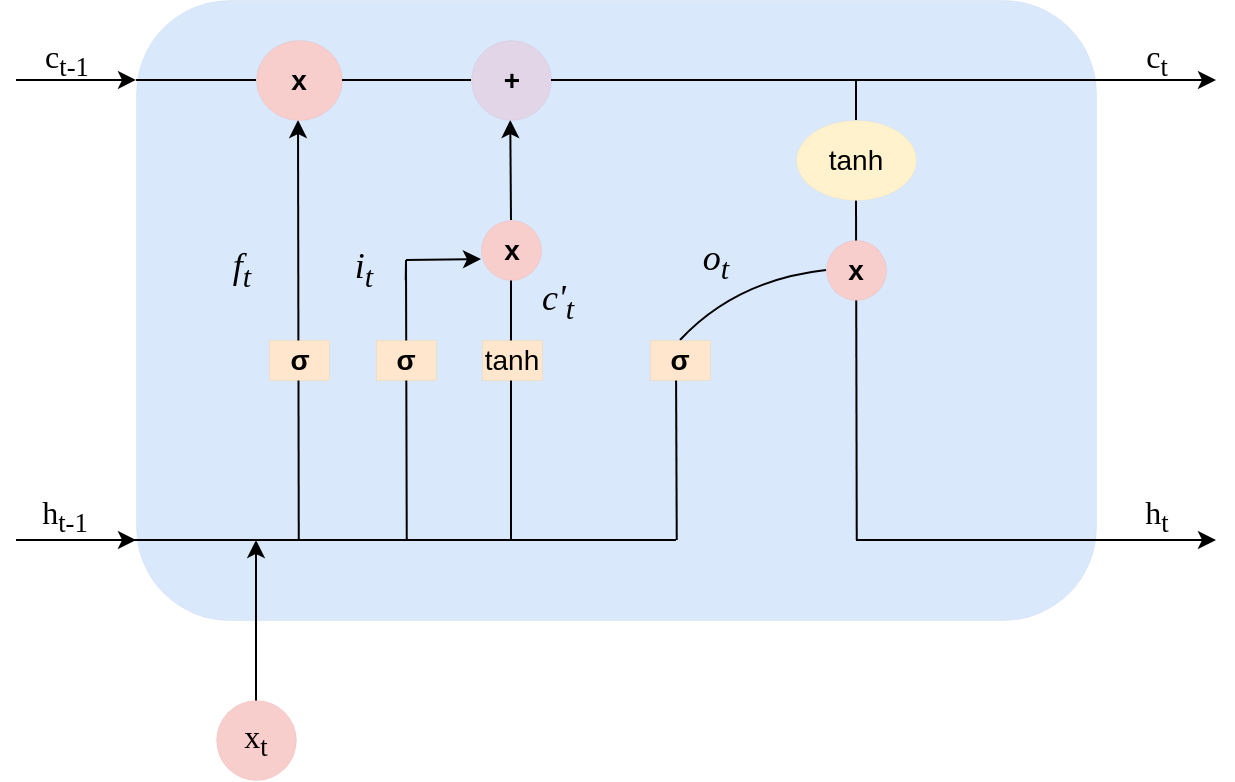 <mxfile version="21.0.6" type="github">
  <diagram name="第 1 页" id="YQxbBs0BbiNEOquYL5x5">
    <mxGraphModel dx="1050" dy="587" grid="1" gridSize="10" guides="1" tooltips="1" connect="1" arrows="1" fold="1" page="1" pageScale="1" pageWidth="827" pageHeight="1169" math="0" shadow="0">
      <root>
        <mxCell id="0" />
        <mxCell id="1" parent="0" />
        <mxCell id="z6qCDHoe-iHTmkbMnSen-1" value="" style="rounded=1;whiteSpace=wrap;html=1;fillColor=#dae8fc;strokeColor=#6c8ebf;strokeWidth=0;" vertex="1" parent="1">
          <mxGeometry x="111" y="380" width="480" height="310" as="geometry" />
        </mxCell>
        <mxCell id="z6qCDHoe-iHTmkbMnSen-2" value="" style="endArrow=classic;html=1;rounded=0;" edge="1" parent="z6qCDHoe-iHTmkbMnSen-1">
          <mxGeometry width="50" height="50" relative="1" as="geometry">
            <mxPoint x="81.38" y="270" as="sourcePoint" />
            <mxPoint x="81.005" y="60" as="targetPoint" />
          </mxGeometry>
        </mxCell>
        <mxCell id="z6qCDHoe-iHTmkbMnSen-3" value="" style="endArrow=classic;html=1;rounded=0;startArrow=none;" edge="1" parent="z6qCDHoe-iHTmkbMnSen-1" source="z6qCDHoe-iHTmkbMnSen-5">
          <mxGeometry width="50" height="50" relative="1" as="geometry">
            <mxPoint x="187.5" y="270" as="sourcePoint" />
            <mxPoint x="187.125" y="60" as="targetPoint" />
          </mxGeometry>
        </mxCell>
        <mxCell id="z6qCDHoe-iHTmkbMnSen-4" value="" style="endArrow=none;html=1;rounded=0;" edge="1" parent="z6qCDHoe-iHTmkbMnSen-1" target="z6qCDHoe-iHTmkbMnSen-5">
          <mxGeometry width="50" height="50" relative="1" as="geometry">
            <mxPoint x="187.5" y="270" as="sourcePoint" />
            <mxPoint x="262.125" y="270" as="targetPoint" />
          </mxGeometry>
        </mxCell>
        <mxCell id="z6qCDHoe-iHTmkbMnSen-5" value="&lt;font style=&quot;font-size: 14px;&quot;&gt;&lt;b&gt;x&lt;/b&gt;&lt;/font&gt;" style="ellipse;whiteSpace=wrap;html=1;aspect=fixed;fillColor=#f8cecc;strokeColor=#b85450;strokeWidth=0;" vertex="1" parent="z6qCDHoe-iHTmkbMnSen-1">
          <mxGeometry x="172.5" y="110" width="30" height="30" as="geometry" />
        </mxCell>
        <mxCell id="z6qCDHoe-iHTmkbMnSen-6" value="" style="endArrow=none;html=1;rounded=0;entryX=0.281;entryY=0.452;entryDx=0;entryDy=0;entryPerimeter=0;endFill=0;" edge="1" parent="z6qCDHoe-iHTmkbMnSen-1" target="z6qCDHoe-iHTmkbMnSen-1">
          <mxGeometry width="50" height="50" relative="1" as="geometry">
            <mxPoint x="135.375" y="270" as="sourcePoint" />
            <mxPoint x="135" y="190" as="targetPoint" />
            <Array as="points">
              <mxPoint x="135" y="130" />
            </Array>
          </mxGeometry>
        </mxCell>
        <mxCell id="z6qCDHoe-iHTmkbMnSen-7" value="" style="endArrow=classic;html=1;rounded=0;" edge="1" parent="z6qCDHoe-iHTmkbMnSen-1">
          <mxGeometry width="50" height="50" relative="1" as="geometry">
            <mxPoint x="135" y="130" as="sourcePoint" />
            <mxPoint x="172.5" y="129.5" as="targetPoint" />
          </mxGeometry>
        </mxCell>
        <mxCell id="z6qCDHoe-iHTmkbMnSen-8" value="" style="endArrow=none;html=1;rounded=0;endFill=0;" edge="1" parent="z6qCDHoe-iHTmkbMnSen-1">
          <mxGeometry width="50" height="50" relative="1" as="geometry">
            <mxPoint x="270.375" y="270" as="sourcePoint" />
            <mxPoint x="270" y="180" as="targetPoint" />
            <Array as="points" />
          </mxGeometry>
        </mxCell>
        <mxCell id="z6qCDHoe-iHTmkbMnSen-9" value="" style="endArrow=none;html=1;rounded=0;endFill=0;entryX=0.75;entryY=0.323;entryDx=0;entryDy=0;entryPerimeter=0;" edge="1" parent="z6qCDHoe-iHTmkbMnSen-1" target="z6qCDHoe-iHTmkbMnSen-1">
          <mxGeometry width="50" height="50" relative="1" as="geometry">
            <mxPoint x="360.375" y="270" as="sourcePoint" />
            <mxPoint x="360" y="180" as="targetPoint" />
            <Array as="points" />
          </mxGeometry>
        </mxCell>
        <mxCell id="z6qCDHoe-iHTmkbMnSen-10" value="&lt;font style=&quot;font-size: 14px;&quot;&gt;tanh&lt;/font&gt;" style="ellipse;whiteSpace=wrap;html=1;fillColor=#fff2cc;strokeColor=#d6b656;strokeWidth=0;" vertex="1" parent="z6qCDHoe-iHTmkbMnSen-1">
          <mxGeometry x="330" y="60" width="60" height="40" as="geometry" />
        </mxCell>
        <mxCell id="z6qCDHoe-iHTmkbMnSen-11" value="" style="endArrow=none;html=1;curved=1;entryX=0;entryY=0.5;entryDx=0;entryDy=0;exitX=0.5;exitY=0;exitDx=0;exitDy=0;" edge="1" parent="z6qCDHoe-iHTmkbMnSen-1" source="z6qCDHoe-iHTmkbMnSen-19" target="z6qCDHoe-iHTmkbMnSen-12">
          <mxGeometry width="50" height="50" relative="1" as="geometry">
            <mxPoint x="270" y="180" as="sourcePoint" />
            <mxPoint x="360" y="140" as="targetPoint" />
            <Array as="points">
              <mxPoint x="300" y="140" />
            </Array>
          </mxGeometry>
        </mxCell>
        <mxCell id="z6qCDHoe-iHTmkbMnSen-12" value="&lt;font style=&quot;font-size: 14px;&quot;&gt;&lt;b&gt;x&lt;/b&gt;&lt;/font&gt;" style="ellipse;whiteSpace=wrap;html=1;aspect=fixed;fillColor=#f8cecc;strokeColor=#b85450;strokeWidth=0;" vertex="1" parent="z6qCDHoe-iHTmkbMnSen-1">
          <mxGeometry x="345" y="120" width="30" height="30" as="geometry" />
        </mxCell>
        <mxCell id="z6qCDHoe-iHTmkbMnSen-13" value="&lt;font style=&quot;font-size: 14px;&quot;&gt;&lt;b&gt;x&lt;/b&gt;&lt;/font&gt;" style="ellipse;whiteSpace=wrap;html=1;aspect=fixed;fillColor=#f8cecc;strokeColor=#b85450;strokeWidth=0;" vertex="1" parent="z6qCDHoe-iHTmkbMnSen-1">
          <mxGeometry x="60" y="20" width="43" height="40" as="geometry" />
        </mxCell>
        <mxCell id="z6qCDHoe-iHTmkbMnSen-14" value="&lt;font style=&quot;font-size: 14px;&quot;&gt;&lt;b&gt;+&lt;/b&gt;&lt;/font&gt;" style="ellipse;whiteSpace=wrap;html=1;aspect=fixed;fillColor=#e1d5e7;strokeColor=#9673a6;strokeWidth=0;" vertex="1" parent="z6qCDHoe-iHTmkbMnSen-1">
          <mxGeometry x="167.5" y="20" width="40" height="40" as="geometry" />
        </mxCell>
        <mxCell id="z6qCDHoe-iHTmkbMnSen-15" value="" style="endArrow=none;html=1;rounded=0;startArrow=none;" edge="1" parent="z6qCDHoe-iHTmkbMnSen-1" source="z6qCDHoe-iHTmkbMnSen-13" target="z6qCDHoe-iHTmkbMnSen-14">
          <mxGeometry width="50" height="50" relative="1" as="geometry">
            <mxPoint x="130" y="40" as="sourcePoint" />
            <mxPoint x="690" y="40" as="targetPoint" />
          </mxGeometry>
        </mxCell>
        <mxCell id="z6qCDHoe-iHTmkbMnSen-16" value="&lt;font style=&quot;font-size: 14px;&quot;&gt;&lt;b&gt;σ&lt;/b&gt;&lt;/font&gt;" style="rounded=0;whiteSpace=wrap;html=1;fillColor=#ffe6cc;strokeColor=#d79b00;strokeWidth=0;" vertex="1" parent="z6qCDHoe-iHTmkbMnSen-1">
          <mxGeometry x="120" y="170" width="30" height="20" as="geometry" />
        </mxCell>
        <mxCell id="z6qCDHoe-iHTmkbMnSen-17" value="&lt;font style=&quot;font-size: 14px;&quot;&gt;&lt;b&gt;σ&lt;/b&gt;&lt;/font&gt;" style="rounded=0;whiteSpace=wrap;html=1;fillColor=#ffe6cc;strokeColor=#d79b00;strokeWidth=0;" vertex="1" parent="z6qCDHoe-iHTmkbMnSen-1">
          <mxGeometry x="66.5" y="170" width="30" height="20" as="geometry" />
        </mxCell>
        <mxCell id="z6qCDHoe-iHTmkbMnSen-18" value="&lt;font style=&quot;font-size: 14px;&quot;&gt;tanh&lt;/font&gt;" style="rounded=0;whiteSpace=wrap;html=1;fillColor=#ffe6cc;strokeColor=#d79b00;strokeWidth=0;" vertex="1" parent="z6qCDHoe-iHTmkbMnSen-1">
          <mxGeometry x="173" y="170" width="30" height="20" as="geometry" />
        </mxCell>
        <mxCell id="z6qCDHoe-iHTmkbMnSen-19" value="&lt;font style=&quot;font-size: 14px;&quot;&gt;&lt;b&gt;σ&lt;/b&gt;&lt;/font&gt;" style="rounded=0;whiteSpace=wrap;html=1;fillColor=#ffe6cc;strokeColor=#d79b00;strokeWidth=0;" vertex="1" parent="z6qCDHoe-iHTmkbMnSen-1">
          <mxGeometry x="257" y="170" width="30" height="20" as="geometry" />
        </mxCell>
        <mxCell id="z6qCDHoe-iHTmkbMnSen-20" value="&lt;i&gt;&lt;font face=&quot;Times New Roman&quot; style=&quot;font-size: 18px;&quot;&gt;f&lt;sub&gt;t&lt;/sub&gt;&lt;/font&gt;&lt;/i&gt;" style="text;strokeColor=none;align=center;fillColor=none;html=1;verticalAlign=middle;whiteSpace=wrap;rounded=0;fontSize=14;" vertex="1" parent="z6qCDHoe-iHTmkbMnSen-1">
          <mxGeometry x="23" y="120" width="60" height="30" as="geometry" />
        </mxCell>
        <mxCell id="z6qCDHoe-iHTmkbMnSen-21" value="&lt;i&gt;&lt;font face=&quot;Times New Roman&quot; style=&quot;font-size: 18px;&quot;&gt;i&lt;sub&gt;t&lt;/sub&gt;&lt;/font&gt;&lt;/i&gt;" style="text;strokeColor=none;align=center;fillColor=none;html=1;verticalAlign=middle;whiteSpace=wrap;rounded=0;fontSize=14;" vertex="1" parent="z6qCDHoe-iHTmkbMnSen-1">
          <mxGeometry x="84" y="120" width="60" height="30" as="geometry" />
        </mxCell>
        <mxCell id="z6qCDHoe-iHTmkbMnSen-22" value="&lt;i&gt;&lt;font face=&quot;Times New Roman&quot; style=&quot;font-size: 18px;&quot;&gt;o&lt;sub&gt;t&lt;/sub&gt;&lt;/font&gt;&lt;/i&gt;" style="text;strokeColor=none;align=center;fillColor=none;html=1;verticalAlign=middle;whiteSpace=wrap;rounded=0;fontSize=14;" vertex="1" parent="z6qCDHoe-iHTmkbMnSen-1">
          <mxGeometry x="260" y="116" width="60" height="30" as="geometry" />
        </mxCell>
        <mxCell id="z6qCDHoe-iHTmkbMnSen-23" value="" style="endArrow=none;html=1;fontSize=18;curved=1;exitX=0.5;exitY=0;exitDx=0;exitDy=0;" edge="1" parent="z6qCDHoe-iHTmkbMnSen-1" source="z6qCDHoe-iHTmkbMnSen-10">
          <mxGeometry width="50" height="50" relative="1" as="geometry">
            <mxPoint x="350" y="60" as="sourcePoint" />
            <mxPoint x="360" y="40" as="targetPoint" />
          </mxGeometry>
        </mxCell>
        <mxCell id="z6qCDHoe-iHTmkbMnSen-24" value="&lt;i&gt;&lt;font face=&quot;Times New Roman&quot; style=&quot;font-size: 18px;&quot;&gt;c&#39;&lt;sub&gt;t&lt;/sub&gt;&lt;/font&gt;&lt;/i&gt;" style="text;strokeColor=none;align=center;fillColor=none;html=1;verticalAlign=middle;whiteSpace=wrap;rounded=0;fontSize=14;" vertex="1" parent="z6qCDHoe-iHTmkbMnSen-1">
          <mxGeometry x="181" y="136" width="60" height="30" as="geometry" />
        </mxCell>
        <mxCell id="z6qCDHoe-iHTmkbMnSen-25" value="" style="endArrow=classic;html=1;rounded=0;entryX=0;entryY=0.129;entryDx=0;entryDy=0;entryPerimeter=0;" edge="1" parent="1" target="z6qCDHoe-iHTmkbMnSen-1">
          <mxGeometry width="50" height="50" relative="1" as="geometry">
            <mxPoint x="51" y="420" as="sourcePoint" />
            <mxPoint x="81" y="420" as="targetPoint" />
          </mxGeometry>
        </mxCell>
        <mxCell id="z6qCDHoe-iHTmkbMnSen-26" value="" style="endArrow=classic;html=1;rounded=0;startArrow=none;" edge="1" parent="1" source="z6qCDHoe-iHTmkbMnSen-14">
          <mxGeometry width="50" height="50" relative="1" as="geometry">
            <mxPoint x="111" y="420" as="sourcePoint" />
            <mxPoint x="651" y="420" as="targetPoint" />
          </mxGeometry>
        </mxCell>
        <mxCell id="z6qCDHoe-iHTmkbMnSen-27" value="" style="endArrow=none;html=1;rounded=0;" edge="1" parent="1" target="z6qCDHoe-iHTmkbMnSen-13">
          <mxGeometry width="50" height="50" relative="1" as="geometry">
            <mxPoint x="111" y="420" as="sourcePoint" />
            <mxPoint x="801" y="420" as="targetPoint" />
          </mxGeometry>
        </mxCell>
        <mxCell id="z6qCDHoe-iHTmkbMnSen-28" value="" style="endArrow=classic;html=1;rounded=0;entryX=0;entryY=0.129;entryDx=0;entryDy=0;entryPerimeter=0;" edge="1" parent="1">
          <mxGeometry width="50" height="50" relative="1" as="geometry">
            <mxPoint x="51" y="650" as="sourcePoint" />
            <mxPoint x="111" y="650" as="targetPoint" />
          </mxGeometry>
        </mxCell>
        <mxCell id="z6qCDHoe-iHTmkbMnSen-29" value="" style="endArrow=none;html=1;rounded=0;endFill=0;" edge="1" parent="1">
          <mxGeometry width="50" height="50" relative="1" as="geometry">
            <mxPoint x="105" y="650" as="sourcePoint" />
            <mxPoint x="381" y="650" as="targetPoint" />
          </mxGeometry>
        </mxCell>
        <mxCell id="z6qCDHoe-iHTmkbMnSen-30" value="" style="endArrow=classic;html=1;rounded=0;exitX=0.813;exitY=0.871;exitDx=0;exitDy=0;exitPerimeter=0;" edge="1" parent="1" source="z6qCDHoe-iHTmkbMnSen-1">
          <mxGeometry width="50" height="50" relative="1" as="geometry">
            <mxPoint x="661" y="650" as="sourcePoint" />
            <mxPoint x="651" y="650" as="targetPoint" />
            <Array as="points">
              <mxPoint x="471" y="650" />
              <mxPoint x="561" y="650" />
              <mxPoint x="651" y="650" />
            </Array>
          </mxGeometry>
        </mxCell>
        <mxCell id="z6qCDHoe-iHTmkbMnSen-31" value="" style="endArrow=classic;html=1;rounded=0;startArrow=none;" edge="1" parent="1" source="z6qCDHoe-iHTmkbMnSen-37">
          <mxGeometry width="50" height="50" relative="1" as="geometry">
            <mxPoint x="171" y="740" as="sourcePoint" />
            <mxPoint x="171" y="650" as="targetPoint" />
          </mxGeometry>
        </mxCell>
        <mxCell id="z6qCDHoe-iHTmkbMnSen-32" value="&lt;font face=&quot;Times New Roman&quot; style=&quot;font-size: 16px;&quot;&gt;c&lt;sub style=&quot;&quot;&gt;t-1&lt;/sub&gt;&lt;/font&gt;" style="text;html=1;align=center;verticalAlign=middle;resizable=0;points=[];autosize=1;strokeColor=none;fillColor=none;" vertex="1" parent="1">
          <mxGeometry x="51" y="390" width="50" height="40" as="geometry" />
        </mxCell>
        <mxCell id="z6qCDHoe-iHTmkbMnSen-33" value="&lt;font face=&quot;Times New Roman&quot; style=&quot;font-size: 16px;&quot;&gt;c&lt;sub style=&quot;&quot;&gt;t&lt;/sub&gt;&lt;/font&gt;" style="text;html=1;align=center;verticalAlign=middle;resizable=0;points=[];autosize=1;strokeColor=none;fillColor=none;" vertex="1" parent="1">
          <mxGeometry x="606" y="390" width="30" height="40" as="geometry" />
        </mxCell>
        <mxCell id="z6qCDHoe-iHTmkbMnSen-34" value="&lt;font face=&quot;Times New Roman&quot; style=&quot;font-size: 16px;&quot;&gt;h&lt;sub style=&quot;&quot;&gt;t&lt;/sub&gt;&lt;/font&gt;" style="text;html=1;align=center;verticalAlign=middle;resizable=0;points=[];autosize=1;strokeColor=none;fillColor=none;" vertex="1" parent="1">
          <mxGeometry x="601" y="618" width="40" height="40" as="geometry" />
        </mxCell>
        <mxCell id="z6qCDHoe-iHTmkbMnSen-35" value="&lt;font face=&quot;Times New Roman&quot; style=&quot;font-size: 16px;&quot;&gt;h&lt;sub style=&quot;&quot;&gt;t-1&lt;/sub&gt;&lt;/font&gt;" style="text;html=1;align=center;verticalAlign=middle;resizable=0;points=[];autosize=1;strokeColor=none;fillColor=none;" vertex="1" parent="1">
          <mxGeometry x="50" y="618" width="50" height="40" as="geometry" />
        </mxCell>
        <mxCell id="z6qCDHoe-iHTmkbMnSen-36" value="" style="endArrow=none;html=1;rounded=0;" edge="1" parent="1" target="z6qCDHoe-iHTmkbMnSen-37">
          <mxGeometry width="50" height="50" relative="1" as="geometry">
            <mxPoint x="171" y="740" as="sourcePoint" />
            <mxPoint x="171" y="650" as="targetPoint" />
          </mxGeometry>
        </mxCell>
        <mxCell id="z6qCDHoe-iHTmkbMnSen-37" value="&lt;font face=&quot;Times New Roman&quot; style=&quot;font-size: 16px;&quot;&gt;x&lt;sub style=&quot;&quot;&gt;t&lt;/sub&gt;&lt;/font&gt;" style="ellipse;whiteSpace=wrap;html=1;aspect=fixed;fillColor=#f8cecc;strokeColor=#b85450;strokeWidth=0;" vertex="1" parent="1">
          <mxGeometry x="151" y="730" width="40" height="40" as="geometry" />
        </mxCell>
      </root>
    </mxGraphModel>
  </diagram>
</mxfile>
